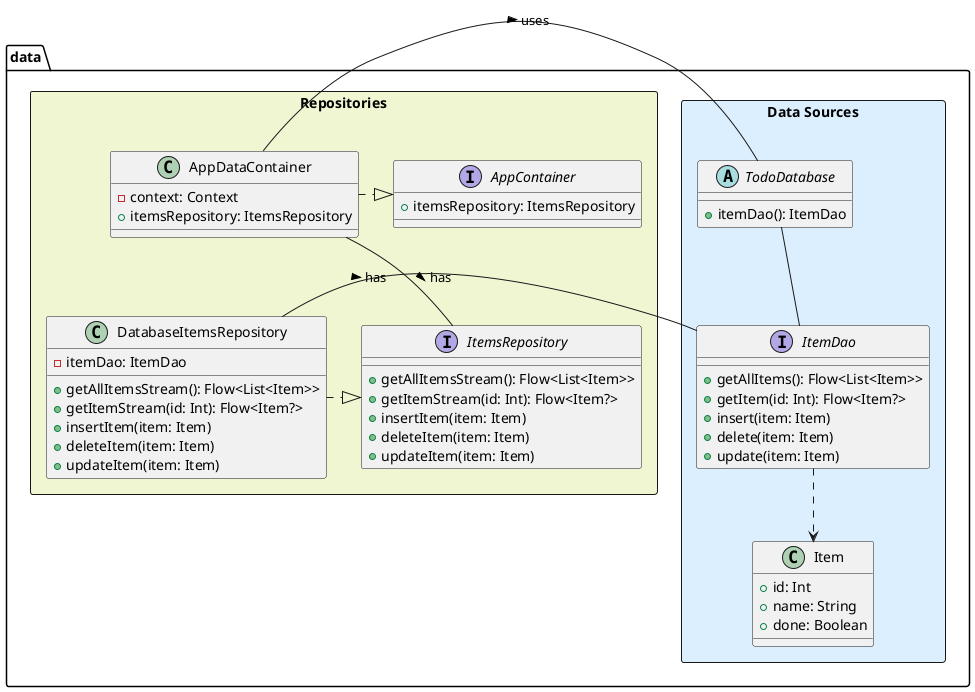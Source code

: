 @startuml
skinparam package {
  backgroundColor<<Repositories>> #F0F6D2
  backgroundColor<<Data Sources>> #DCEFFF
}

package "data" {

    package "Data Sources" <<Rectangle>> #DCEFFF{
        interface ItemDao {
            +getAllItems(): Flow<List<Item>>
            +getItem(id: Int): Flow<Item?>
            +insert(item: Item)
            +delete(item: Item)
            +update(item: Item)
        }

        class Item {
            +id: Int
            +name: String
            +done: Boolean
        }

        abstract class TodoDatabase {
            +itemDao(): ItemDao
        }
    }

    package "Repositories" <<Rectangle>> #F0F6D2{

        interface ItemsRepository {
            +getAllItemsStream(): Flow<List<Item>>
            +getItemStream(id: Int): Flow<Item?>
            +insertItem(item: Item)
            +deleteItem(item: Item)
            +updateItem(item: Item)
        }

        class DatabaseItemsRepository {
            -itemDao: ItemDao
            +getAllItemsStream(): Flow<List<Item>>
            +getItemStream(id: Int): Flow<Item?>
            +insertItem(item: Item)
            +deleteItem(item: Item)
            +updateItem(item: Item)
        }

        interface AppContainer {
            +itemsRepository: ItemsRepository
        }

        class AppDataContainer {
            -context: Context
            +itemsRepository: ItemsRepository
        }

    }
    DatabaseItemsRepository .|> ItemsRepository
    AppDataContainer .|> AppContainer
    AppDataContainer -- ItemsRepository: has >
    DatabaseItemsRepository - ItemDao : has >
    ItemDao ..> Item
    TodoDatabase -- ItemDao
    AppDataContainer - TodoDatabase : uses >

}
@enduml